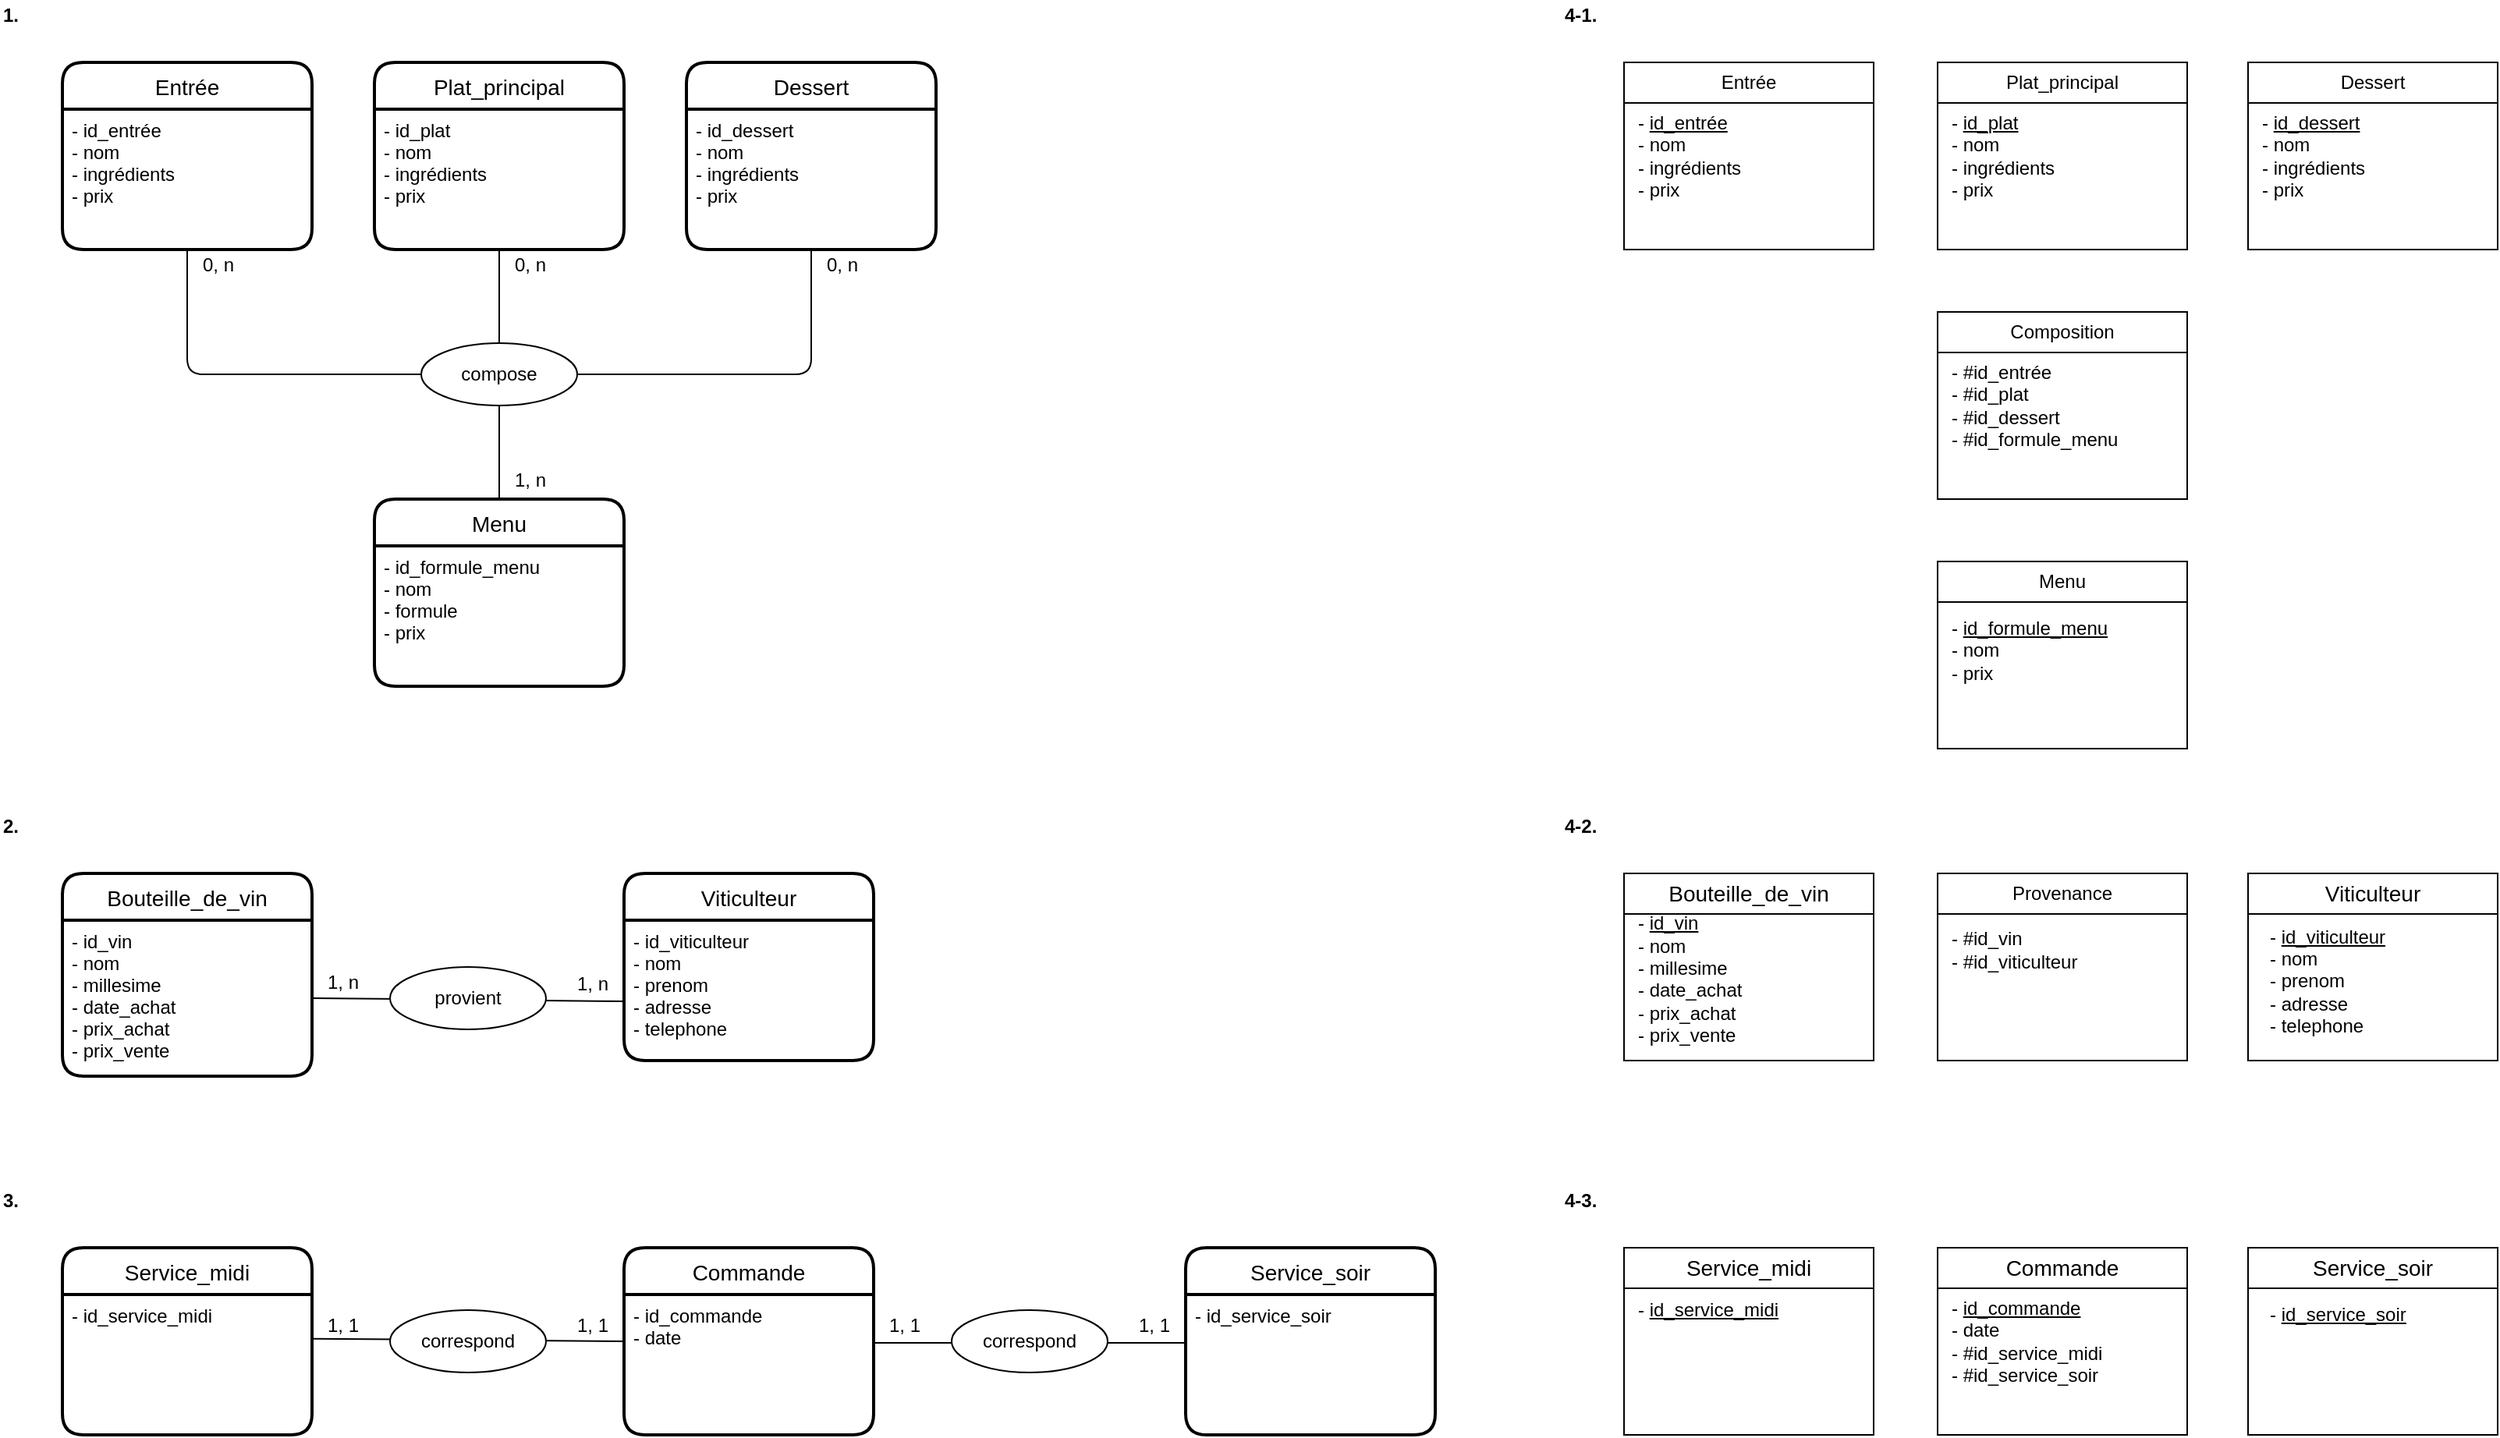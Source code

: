 <mxfile version="13.1.11" type="device"><diagram id="fvf1hCZEfnmPJ_W0ZCev" name="Page-1"><mxGraphModel dx="1662" dy="846" grid="1" gridSize="10" guides="1" tooltips="1" connect="1" arrows="1" fold="1" page="1" pageScale="1" pageWidth="827" pageHeight="1169" math="0" shadow="0"><root><mxCell id="0"/><mxCell id="1" parent="0"/><mxCell id="FEbOrQ4EF2UfqGUIBeIS-13" value="" style="endArrow=none;html=1;exitX=0.5;exitY=0;exitDx=0;exitDy=0;entryX=0.5;entryY=1;entryDx=0;entryDy=0;" parent="1" source="FEbOrQ4EF2UfqGUIBeIS-11" target="FEbOrQ4EF2UfqGUIBeIS-8" edge="1"><mxGeometry width="50" height="50" relative="1" as="geometry"><mxPoint x="340" y="300" as="sourcePoint"/><mxPoint x="390" y="250" as="targetPoint"/></mxGeometry></mxCell><mxCell id="FEbOrQ4EF2UfqGUIBeIS-15" value="" style="endArrow=none;html=1;entryX=0.5;entryY=1;entryDx=0;entryDy=0;exitX=0;exitY=0.5;exitDx=0;exitDy=0;" parent="1" source="-DSNOSKZMQC8jBsX_h12-8" target="FEbOrQ4EF2UfqGUIBeIS-6" edge="1"><mxGeometry width="50" height="50" relative="1" as="geometry"><mxPoint x="280" y="280" as="sourcePoint"/><mxPoint x="390" y="240" as="targetPoint"/><Array as="points"><mxPoint x="140" y="280"/></Array></mxGeometry></mxCell><mxCell id="FEbOrQ4EF2UfqGUIBeIS-16" value="" style="endArrow=none;html=1;entryX=0.5;entryY=1;entryDx=0;entryDy=0;exitX=1;exitY=0.5;exitDx=0;exitDy=0;" parent="1" source="-DSNOSKZMQC8jBsX_h12-8" target="FEbOrQ4EF2UfqGUIBeIS-10" edge="1"><mxGeometry width="50" height="50" relative="1" as="geometry"><mxPoint x="400" y="280" as="sourcePoint"/><mxPoint x="390" y="240" as="targetPoint"/><Array as="points"><mxPoint x="540" y="280"/></Array></mxGeometry></mxCell><mxCell id="FEbOrQ4EF2UfqGUIBeIS-18" value="1, n" style="text;html=1;strokeColor=none;fillColor=none;align=center;verticalAlign=middle;whiteSpace=wrap;rounded=0;" parent="1" vertex="1"><mxGeometry x="340" y="338" width="40" height="20" as="geometry"/></mxCell><mxCell id="FEbOrQ4EF2UfqGUIBeIS-19" value="0, n" style="text;html=1;strokeColor=none;fillColor=none;align=center;verticalAlign=middle;whiteSpace=wrap;rounded=0;" parent="1" vertex="1"><mxGeometry x="340" y="200" width="40" height="20" as="geometry"/></mxCell><mxCell id="FEbOrQ4EF2UfqGUIBeIS-20" value="0, n" style="text;html=1;strokeColor=none;fillColor=none;align=center;verticalAlign=middle;whiteSpace=wrap;rounded=0;" parent="1" vertex="1"><mxGeometry x="540" y="200" width="40" height="20" as="geometry"/></mxCell><mxCell id="FEbOrQ4EF2UfqGUIBeIS-21" value="0, n" style="text;html=1;strokeColor=none;fillColor=none;align=center;verticalAlign=middle;whiteSpace=wrap;rounded=0;" parent="1" vertex="1"><mxGeometry x="140" y="200" width="40" height="20" as="geometry"/></mxCell><mxCell id="FEbOrQ4EF2UfqGUIBeIS-33" value="&lt;b&gt;1.&lt;/b&gt;" style="text;html=1;strokeColor=none;fillColor=none;align=left;verticalAlign=middle;whiteSpace=wrap;rounded=0;" parent="1" vertex="1"><mxGeometry x="20" y="40" width="40" height="20" as="geometry"/></mxCell><mxCell id="FEbOrQ4EF2UfqGUIBeIS-34" value="&lt;b&gt;2.&lt;/b&gt;" style="text;html=1;strokeColor=none;fillColor=none;align=left;verticalAlign=middle;whiteSpace=wrap;rounded=0;" parent="1" vertex="1"><mxGeometry x="20" y="560" width="40" height="20" as="geometry"/></mxCell><mxCell id="-DSNOSKZMQC8jBsX_h12-8" value="compose" style="ellipse;whiteSpace=wrap;html=1;align=center;" parent="1" vertex="1"><mxGeometry x="290" y="260" width="100" height="40" as="geometry"/></mxCell><mxCell id="-DSNOSKZMQC8jBsX_h12-12" value="" style="endArrow=none;html=1;exitX=1;exitY=0.5;exitDx=0;exitDy=0;entryX=-0.006;entryY=0.578;entryDx=0;entryDy=0;entryPerimeter=0;" parent="1" source="FEbOrQ4EF2UfqGUIBeIS-40" edge="1" target="-DSNOSKZMQC8jBsX_h12-4"><mxGeometry width="50" height="50" relative="1" as="geometry"><mxPoint x="310" y="550" as="sourcePoint"/><mxPoint x="460" y="682" as="targetPoint"/></mxGeometry></mxCell><mxCell id="-DSNOSKZMQC8jBsX_h12-13" value="provient" style="ellipse;whiteSpace=wrap;html=1;align=center;" parent="1" vertex="1"><mxGeometry x="270" y="660" width="100" height="40" as="geometry"/></mxCell><mxCell id="-DSNOSKZMQC8jBsX_h12-14" value="1, n" style="text;html=1;strokeColor=none;fillColor=none;align=center;verticalAlign=middle;whiteSpace=wrap;rounded=0;" parent="1" vertex="1"><mxGeometry x="220" y="660" width="40" height="20" as="geometry"/></mxCell><mxCell id="-DSNOSKZMQC8jBsX_h12-15" value="1, n" style="text;html=1;strokeColor=none;fillColor=none;align=center;verticalAlign=middle;whiteSpace=wrap;rounded=0;" parent="1" vertex="1"><mxGeometry x="380" y="661" width="40" height="20" as="geometry"/></mxCell><mxCell id="-DSNOSKZMQC8jBsX_h12-17" value="&lt;b&gt;3.&lt;/b&gt;" style="text;html=1;strokeColor=none;fillColor=none;align=left;verticalAlign=middle;whiteSpace=wrap;rounded=0;" parent="1" vertex="1"><mxGeometry x="20" y="800" width="40" height="20" as="geometry"/></mxCell><mxCell id="-DSNOSKZMQC8jBsX_h12-55" value="1, 1" style="text;html=1;strokeColor=none;fillColor=none;align=center;verticalAlign=middle;whiteSpace=wrap;rounded=0;" parent="1" vertex="1"><mxGeometry x="580" y="880" width="40" height="20" as="geometry"/></mxCell><mxCell id="-DSNOSKZMQC8jBsX_h12-56" value="1, 1" style="text;html=1;strokeColor=none;fillColor=none;align=center;verticalAlign=middle;whiteSpace=wrap;rounded=0;" parent="1" vertex="1"><mxGeometry x="380" y="880" width="40" height="20" as="geometry"/></mxCell><mxCell id="-DSNOSKZMQC8jBsX_h12-68" value="1, 1" style="text;html=1;strokeColor=none;fillColor=none;align=center;verticalAlign=middle;whiteSpace=wrap;rounded=0;" parent="1" vertex="1"><mxGeometry x="740" y="880" width="40" height="20" as="geometry"/></mxCell><mxCell id="-DSNOSKZMQC8jBsX_h12-69" value="1, 1" style="text;html=1;strokeColor=none;fillColor=none;align=center;verticalAlign=middle;whiteSpace=wrap;rounded=0;" parent="1" vertex="1"><mxGeometry x="220" y="880" width="40" height="20" as="geometry"/></mxCell><mxCell id="-DSNOSKZMQC8jBsX_h12-73" value="" style="endArrow=none;html=1;entryX=0;entryY=0.5;entryDx=0;entryDy=0;exitX=1;exitY=0.5;exitDx=0;exitDy=0;" parent="1" edge="1"><mxGeometry width="50" height="50" relative="1" as="geometry"><mxPoint x="580" y="901" as="sourcePoint"/><mxPoint x="780" y="901" as="targetPoint"/></mxGeometry></mxCell><mxCell id="-DSNOSKZMQC8jBsX_h12-78" value="" style="shape=internalStorage;whiteSpace=wrap;html=1;backgroundOutline=1;dx=0;dy=26;" parent="1" vertex="1"><mxGeometry x="1061" y="80" width="160" height="120" as="geometry"/></mxCell><mxCell id="-DSNOSKZMQC8jBsX_h12-79" value="Entrée" style="text;html=1;strokeColor=none;fillColor=none;align=center;verticalAlign=middle;whiteSpace=wrap;rounded=0;" parent="1" vertex="1"><mxGeometry x="1121" y="83" width="40" height="20" as="geometry"/></mxCell><mxCell id="-DSNOSKZMQC8jBsX_h12-80" value="- &lt;u&gt;id_entrée&lt;/u&gt;&lt;br style=&quot;padding: 0px ; margin: 0px&quot;&gt;- nom&lt;br style=&quot;padding: 0px ; margin: 0px&quot;&gt;- ingrédients&lt;br style=&quot;padding: 0px ; margin: 0px&quot;&gt;- prix" style="text;html=1;align=left;verticalAlign=middle;resizable=0;points=[];autosize=1;" parent="1" vertex="1"><mxGeometry x="1068" y="110" width="80" height="60" as="geometry"/></mxCell><mxCell id="-DSNOSKZMQC8jBsX_h12-87" value="" style="shape=internalStorage;whiteSpace=wrap;html=1;backgroundOutline=1;dx=0;dy=26;" parent="1" vertex="1"><mxGeometry x="1262" y="80" width="160" height="120" as="geometry"/></mxCell><mxCell id="-DSNOSKZMQC8jBsX_h12-88" value="Plat_principal" style="text;html=1;strokeColor=none;fillColor=none;align=center;verticalAlign=middle;whiteSpace=wrap;rounded=0;" parent="1" vertex="1"><mxGeometry x="1322" y="83" width="40" height="20" as="geometry"/></mxCell><mxCell id="-DSNOSKZMQC8jBsX_h12-89" value="- &lt;u&gt;id_plat&lt;/u&gt;&lt;br style=&quot;padding: 0px ; margin: 0px&quot;&gt;- nom&lt;br style=&quot;padding: 0px ; margin: 0px&quot;&gt;- ingrédients&lt;br style=&quot;padding: 0px ; margin: 0px&quot;&gt;- prix" style="text;html=1;align=left;verticalAlign=middle;resizable=0;points=[];autosize=1;" parent="1" vertex="1"><mxGeometry x="1269" y="110" width="80" height="60" as="geometry"/></mxCell><mxCell id="-DSNOSKZMQC8jBsX_h12-90" value="" style="shape=internalStorage;whiteSpace=wrap;html=1;backgroundOutline=1;dx=0;dy=26;" parent="1" vertex="1"><mxGeometry x="1262" y="400" width="160" height="120" as="geometry"/></mxCell><mxCell id="-DSNOSKZMQC8jBsX_h12-91" value="Menu" style="text;html=1;strokeColor=none;fillColor=none;align=center;verticalAlign=middle;whiteSpace=wrap;rounded=0;" parent="1" vertex="1"><mxGeometry x="1322" y="403" width="40" height="20" as="geometry"/></mxCell><mxCell id="-DSNOSKZMQC8jBsX_h12-92" value="- &lt;u&gt;id_formule_menu&lt;/u&gt;&lt;br style=&quot;padding: 0px ; margin: 0px&quot;&gt;- nom&lt;br style=&quot;padding: 0px ; margin: 0px&quot;&gt;- prix" style="text;html=1;align=left;verticalAlign=middle;resizable=0;points=[];autosize=1;" parent="1" vertex="1"><mxGeometry x="1269" y="432" width="120" height="50" as="geometry"/></mxCell><mxCell id="-DSNOSKZMQC8jBsX_h12-93" value="" style="shape=internalStorage;whiteSpace=wrap;html=1;backgroundOutline=1;dx=0;dy=26;" parent="1" vertex="1"><mxGeometry x="1461" y="80" width="160" height="120" as="geometry"/></mxCell><mxCell id="-DSNOSKZMQC8jBsX_h12-94" value="Dessert" style="text;html=1;strokeColor=none;fillColor=none;align=center;verticalAlign=middle;whiteSpace=wrap;rounded=0;" parent="1" vertex="1"><mxGeometry x="1521" y="83" width="40" height="20" as="geometry"/></mxCell><mxCell id="-DSNOSKZMQC8jBsX_h12-95" value="- &lt;u&gt;id_dessert&lt;/u&gt;&lt;br style=&quot;padding: 0px ; margin: 0px&quot;&gt;- nom&lt;br style=&quot;padding: 0px ; margin: 0px&quot;&gt;- ingrédients&lt;br style=&quot;padding: 0px ; margin: 0px&quot;&gt;- prix" style="text;html=1;align=left;verticalAlign=middle;resizable=0;points=[];autosize=1;" parent="1" vertex="1"><mxGeometry x="1468" y="110" width="80" height="60" as="geometry"/></mxCell><mxCell id="-DSNOSKZMQC8jBsX_h12-104" value="" style="shape=internalStorage;whiteSpace=wrap;html=1;backgroundOutline=1;dx=0;dy=26;" parent="1" vertex="1"><mxGeometry x="1262" y="240" width="160" height="120" as="geometry"/></mxCell><mxCell id="-DSNOSKZMQC8jBsX_h12-105" value="Composition" style="text;html=1;strokeColor=none;fillColor=none;align=center;verticalAlign=middle;whiteSpace=wrap;rounded=0;" parent="1" vertex="1"><mxGeometry x="1322" y="243" width="40" height="20" as="geometry"/></mxCell><mxCell id="-DSNOSKZMQC8jBsX_h12-106" value="&lt;span&gt;- #id_entrée&lt;/span&gt;&lt;br style=&quot;padding: 0px ; margin: 0px&quot;&gt;- #id_plat&lt;br&gt;- #id_dessert&lt;br&gt;- #id_formule_menu" style="text;html=1;align=left;verticalAlign=middle;resizable=0;points=[];autosize=1;" parent="1" vertex="1"><mxGeometry x="1269" y="270" width="120" height="60" as="geometry"/></mxCell><mxCell id="-DSNOSKZMQC8jBsX_h12-108" value="&lt;b&gt;4-1.&lt;/b&gt;" style="text;html=1;strokeColor=none;fillColor=none;align=left;verticalAlign=middle;whiteSpace=wrap;rounded=0;" parent="1" vertex="1"><mxGeometry x="1021" y="40" width="40" height="20" as="geometry"/></mxCell><mxCell id="-DSNOSKZMQC8jBsX_h12-109" value="&lt;b&gt;4-2.&lt;/b&gt;" style="text;html=1;strokeColor=none;fillColor=none;align=left;verticalAlign=middle;whiteSpace=wrap;rounded=0;" parent="1" vertex="1"><mxGeometry x="1021" y="560" width="40" height="20" as="geometry"/></mxCell><mxCell id="-DSNOSKZMQC8jBsX_h12-110" value="&lt;b&gt;4-3.&lt;/b&gt;" style="text;html=1;strokeColor=none;fillColor=none;align=left;verticalAlign=middle;whiteSpace=wrap;rounded=0;" parent="1" vertex="1"><mxGeometry x="1021" y="800" width="40" height="20" as="geometry"/></mxCell><mxCell id="-DSNOSKZMQC8jBsX_h12-111" value="" style="shape=internalStorage;whiteSpace=wrap;html=1;backgroundOutline=1;dx=0;dy=26;" parent="1" vertex="1"><mxGeometry x="1061" y="600" width="160" height="120" as="geometry"/></mxCell><mxCell id="-DSNOSKZMQC8jBsX_h12-112" value="&lt;span style=&quot;font-size: 14px&quot;&gt;Bouteille_de_vin&lt;/span&gt;" style="text;html=1;strokeColor=none;fillColor=none;align=center;verticalAlign=middle;whiteSpace=wrap;rounded=0;" parent="1" vertex="1"><mxGeometry x="1121" y="603" width="40" height="20" as="geometry"/></mxCell><mxCell id="-DSNOSKZMQC8jBsX_h12-113" value="- &lt;u&gt;id_vin&lt;br&gt;&lt;/u&gt;- nom&lt;br style=&quot;padding: 0px ; margin: 0px&quot;&gt;- millesime&lt;br style=&quot;padding: 0px ; margin: 0px&quot;&gt;- date_achat&lt;br style=&quot;padding: 0px ; margin: 0px&quot;&gt;- prix_achat&lt;br style=&quot;padding: 0px ; margin: 0px&quot;&gt;- prix_vente&lt;div style=&quot;padding: 0px ; margin: 0px&quot;&gt;&lt;br style=&quot;padding: 0px ; margin: 0px&quot;&gt;&lt;/div&gt;" style="text;html=1;align=left;verticalAlign=middle;resizable=0;points=[];autosize=1;" parent="1" vertex="1"><mxGeometry x="1068" y="625" width="80" height="100" as="geometry"/></mxCell><mxCell id="-DSNOSKZMQC8jBsX_h12-114" value="" style="shape=internalStorage;whiteSpace=wrap;html=1;backgroundOutline=1;dx=0;dy=26;" parent="1" vertex="1"><mxGeometry x="1262" y="600" width="160" height="120" as="geometry"/></mxCell><mxCell id="-DSNOSKZMQC8jBsX_h12-115" value="Provenance" style="text;html=1;strokeColor=none;fillColor=none;align=center;verticalAlign=middle;whiteSpace=wrap;rounded=0;" parent="1" vertex="1"><mxGeometry x="1322" y="603" width="40" height="20" as="geometry"/></mxCell><mxCell id="-DSNOSKZMQC8jBsX_h12-116" value="- #id_vin&lt;br&gt;- #id_viticulteur" style="text;html=1;align=left;verticalAlign=middle;resizable=0;points=[];autosize=1;" parent="1" vertex="1"><mxGeometry x="1269" y="634" width="100" height="30" as="geometry"/></mxCell><mxCell id="-DSNOSKZMQC8jBsX_h12-117" value="" style="shape=internalStorage;whiteSpace=wrap;html=1;backgroundOutline=1;dx=0;dy=26;" parent="1" vertex="1"><mxGeometry x="1461" y="600" width="160" height="120" as="geometry"/></mxCell><mxCell id="-DSNOSKZMQC8jBsX_h12-118" value="&lt;span style=&quot;font-size: 14px&quot;&gt;Viticulteur&lt;/span&gt;" style="text;html=1;strokeColor=none;fillColor=none;align=center;verticalAlign=middle;whiteSpace=wrap;rounded=0;" parent="1" vertex="1"><mxGeometry x="1521" y="603" width="40" height="20" as="geometry"/></mxCell><mxCell id="-DSNOSKZMQC8jBsX_h12-119" value="- &lt;u&gt;id_viticulteur&lt;/u&gt;&lt;br style=&quot;padding: 0px ; margin: 0px&quot;&gt;- nom&lt;br style=&quot;padding: 0px ; margin: 0px&quot;&gt;- prenom&lt;br style=&quot;padding: 0px ; margin: 0px&quot;&gt;- adresse&lt;br style=&quot;padding: 0px ; margin: 0px&quot;&gt;- telephone" style="text;html=1;align=left;verticalAlign=middle;resizable=0;points=[];autosize=1;" parent="1" vertex="1"><mxGeometry x="1473" y="629" width="90" height="80" as="geometry"/></mxCell><mxCell id="-DSNOSKZMQC8jBsX_h12-121" value="" style="shape=internalStorage;whiteSpace=wrap;html=1;backgroundOutline=1;dx=0;dy=26;" parent="1" vertex="1"><mxGeometry x="1061" y="840" width="160" height="120" as="geometry"/></mxCell><mxCell id="-DSNOSKZMQC8jBsX_h12-122" value="&lt;span style=&quot;font-size: 14px&quot;&gt;Service_midi&lt;/span&gt;" style="text;html=1;strokeColor=none;fillColor=none;align=center;verticalAlign=middle;whiteSpace=wrap;rounded=0;" parent="1" vertex="1"><mxGeometry x="1121" y="843" width="40" height="20" as="geometry"/></mxCell><mxCell id="-DSNOSKZMQC8jBsX_h12-123" value="- &lt;u&gt;id_service_midi&lt;/u&gt;" style="text;html=1;align=left;verticalAlign=middle;resizable=0;points=[];autosize=1;" parent="1" vertex="1"><mxGeometry x="1068" y="870" width="110" height="20" as="geometry"/></mxCell><mxCell id="-DSNOSKZMQC8jBsX_h12-124" value="" style="shape=internalStorage;whiteSpace=wrap;html=1;backgroundOutline=1;dx=0;dy=26;" parent="1" vertex="1"><mxGeometry x="1262" y="840" width="160" height="120" as="geometry"/></mxCell><mxCell id="-DSNOSKZMQC8jBsX_h12-125" value="&lt;span style=&quot;font-size: 14px&quot;&gt;Commande&lt;/span&gt;" style="text;html=1;strokeColor=none;fillColor=none;align=center;verticalAlign=middle;whiteSpace=wrap;rounded=0;" parent="1" vertex="1"><mxGeometry x="1322" y="843" width="40" height="20" as="geometry"/></mxCell><mxCell id="-DSNOSKZMQC8jBsX_h12-126" value="- &lt;u&gt;id_commande&lt;/u&gt;&lt;div style=&quot;padding: 0px ; margin: 0px&quot;&gt;- date&lt;/div&gt;&lt;div style=&quot;padding: 0px ; margin: 0px&quot;&gt;- #id_service_midi&lt;/div&gt;&lt;div style=&quot;padding: 0px ; margin: 0px&quot;&gt;- #id_service_soir&lt;/div&gt;" style="text;html=1;align=left;verticalAlign=middle;resizable=0;points=[];autosize=1;" parent="1" vertex="1"><mxGeometry x="1269" y="870" width="110" height="60" as="geometry"/></mxCell><mxCell id="-DSNOSKZMQC8jBsX_h12-127" value="" style="shape=internalStorage;whiteSpace=wrap;html=1;backgroundOutline=1;dx=0;dy=26;" parent="1" vertex="1"><mxGeometry x="1461" y="840" width="160" height="120" as="geometry"/></mxCell><mxCell id="-DSNOSKZMQC8jBsX_h12-128" value="&lt;span style=&quot;font-size: 14px&quot;&gt;Service_soir&lt;/span&gt;" style="text;html=1;strokeColor=none;fillColor=none;align=center;verticalAlign=middle;whiteSpace=wrap;rounded=0;" parent="1" vertex="1"><mxGeometry x="1521" y="843" width="40" height="20" as="geometry"/></mxCell><mxCell id="-DSNOSKZMQC8jBsX_h12-129" value="- &lt;u&gt;id_service_soir&lt;/u&gt;&lt;div style=&quot;padding: 0px ; margin: 0px&quot;&gt;&lt;br style=&quot;padding: 0px ; margin: 0px&quot;&gt;&lt;/div&gt;" style="text;html=1;align=left;verticalAlign=middle;resizable=0;points=[];autosize=1;" parent="1" vertex="1"><mxGeometry x="1473" y="875" width="100" height="30" as="geometry"/></mxCell><mxCell id="-DSNOSKZMQC8jBsX_h12-132" value="correspond" style="ellipse;whiteSpace=wrap;html=1;align=center;" parent="1" vertex="1"><mxGeometry x="630" y="880" width="100" height="40" as="geometry"/></mxCell><mxCell id="-DSNOSKZMQC8jBsX_h12-133" value="" style="endArrow=none;html=1;entryX=1.005;entryY=0.315;entryDx=0;entryDy=0;exitX=1;exitY=1;exitDx=0;exitDy=0;entryPerimeter=0;" parent="1" source="-DSNOSKZMQC8jBsX_h12-56" target="-DSNOSKZMQC8jBsX_h12-39" edge="1"><mxGeometry width="50" height="50" relative="1" as="geometry"><mxPoint x="830" y="990" as="sourcePoint"/><mxPoint x="880" y="940" as="targetPoint"/></mxGeometry></mxCell><mxCell id="-DSNOSKZMQC8jBsX_h12-130" value="correspond" style="ellipse;whiteSpace=wrap;html=1;align=center;" parent="1" vertex="1"><mxGeometry x="270" y="880" width="100" height="40" as="geometry"/></mxCell><mxCell id="FEbOrQ4EF2UfqGUIBeIS-5" value="Entrée" style="swimlane;childLayout=stackLayout;horizontal=1;startSize=30;horizontalStack=0;rounded=1;fontSize=14;fontStyle=0;strokeWidth=2;resizeParent=0;resizeLast=1;shadow=0;dashed=0;align=center;" parent="1" vertex="1"><mxGeometry x="60" y="80" width="160" height="120" as="geometry"/></mxCell><mxCell id="FEbOrQ4EF2UfqGUIBeIS-6" value="- id_entrée&#10;- nom&#10;- ingrédients&#10;- prix" style="align=left;strokeColor=none;fillColor=none;spacingLeft=4;fontSize=12;verticalAlign=top;resizable=0;rotatable=0;part=1;" parent="FEbOrQ4EF2UfqGUIBeIS-5" vertex="1"><mxGeometry y="30" width="160" height="90" as="geometry"/></mxCell><mxCell id="FEbOrQ4EF2UfqGUIBeIS-7" value="Plat_principal" style="swimlane;childLayout=stackLayout;horizontal=1;startSize=30;horizontalStack=0;rounded=1;fontSize=14;fontStyle=0;strokeWidth=2;resizeParent=0;resizeLast=1;shadow=0;dashed=0;align=center;" parent="1" vertex="1"><mxGeometry x="260" y="80" width="160" height="120" as="geometry"/></mxCell><mxCell id="FEbOrQ4EF2UfqGUIBeIS-8" value="- id_plat&#10;- nom&#10;- ingrédients&#10;- prix" style="align=left;strokeColor=none;fillColor=none;spacingLeft=4;fontSize=12;verticalAlign=top;resizable=0;rotatable=0;part=1;" parent="FEbOrQ4EF2UfqGUIBeIS-7" vertex="1"><mxGeometry y="30" width="160" height="90" as="geometry"/></mxCell><mxCell id="FEbOrQ4EF2UfqGUIBeIS-9" value="Dessert" style="swimlane;childLayout=stackLayout;horizontal=1;startSize=30;horizontalStack=0;rounded=1;fontSize=14;fontStyle=0;strokeWidth=2;resizeParent=0;resizeLast=1;shadow=0;dashed=0;align=center;" parent="1" vertex="1"><mxGeometry x="460" y="80" width="160" height="120" as="geometry"/></mxCell><mxCell id="FEbOrQ4EF2UfqGUIBeIS-10" value="- id_dessert&#10;- nom&#10;- ingrédients&#10;- prix" style="align=left;strokeColor=none;fillColor=none;spacingLeft=4;fontSize=12;verticalAlign=top;resizable=0;rotatable=0;part=1;" parent="FEbOrQ4EF2UfqGUIBeIS-9" vertex="1"><mxGeometry y="30" width="160" height="90" as="geometry"/></mxCell><mxCell id="FEbOrQ4EF2UfqGUIBeIS-11" value="Menu" style="swimlane;childLayout=stackLayout;horizontal=1;startSize=30;horizontalStack=0;rounded=1;fontSize=14;fontStyle=0;strokeWidth=2;resizeParent=0;resizeLast=1;shadow=0;dashed=0;align=center;" parent="1" vertex="1"><mxGeometry x="260" y="360" width="160" height="120" as="geometry"/></mxCell><mxCell id="FEbOrQ4EF2UfqGUIBeIS-12" value="- id_formule_menu&#10;- nom&#10;- formule&#10;- prix" style="align=left;strokeColor=none;fillColor=none;spacingLeft=4;fontSize=12;verticalAlign=top;resizable=0;rotatable=0;part=1;" parent="FEbOrQ4EF2UfqGUIBeIS-11" vertex="1"><mxGeometry y="30" width="160" height="90" as="geometry"/></mxCell><mxCell id="FEbOrQ4EF2UfqGUIBeIS-39" value="Bouteille_de_vin" style="swimlane;childLayout=stackLayout;horizontal=1;startSize=30;horizontalStack=0;rounded=1;fontSize=14;fontStyle=0;strokeWidth=2;resizeParent=0;resizeLast=1;shadow=0;dashed=0;align=center;" parent="1" vertex="1"><mxGeometry x="60" y="600" width="160" height="130" as="geometry"/></mxCell><mxCell id="FEbOrQ4EF2UfqGUIBeIS-40" value="- id_vin&#10;- nom&#10;- millesime&#10;- date_achat&#10;- prix_achat&#10;- prix_vente&#10;" style="align=left;strokeColor=none;fillColor=none;spacingLeft=4;fontSize=12;verticalAlign=top;resizable=0;rotatable=0;part=1;" parent="FEbOrQ4EF2UfqGUIBeIS-39" vertex="1"><mxGeometry y="30" width="160" height="100" as="geometry"/></mxCell><mxCell id="-DSNOSKZMQC8jBsX_h12-41" value="Commande" style="swimlane;childLayout=stackLayout;horizontal=1;startSize=30;horizontalStack=0;rounded=1;fontSize=14;fontStyle=0;strokeWidth=2;resizeParent=0;resizeLast=1;shadow=0;dashed=0;align=center;" parent="1" vertex="1"><mxGeometry x="420" y="840" width="160" height="120" as="geometry"/></mxCell><mxCell id="-DSNOSKZMQC8jBsX_h12-42" value="- id_commande&#10;- date" style="align=left;strokeColor=none;fillColor=none;spacingLeft=4;fontSize=12;verticalAlign=top;resizable=0;rotatable=0;part=1;" parent="-DSNOSKZMQC8jBsX_h12-41" vertex="1"><mxGeometry y="30" width="160" height="90" as="geometry"/></mxCell><mxCell id="-DSNOSKZMQC8jBsX_h12-36" value="Service_soir" style="swimlane;childLayout=stackLayout;horizontal=1;startSize=30;horizontalStack=0;rounded=1;fontSize=14;fontStyle=0;strokeWidth=2;resizeParent=0;resizeLast=1;shadow=0;dashed=0;align=center;" parent="1" vertex="1"><mxGeometry x="780" y="840" width="160" height="120" as="geometry"/></mxCell><mxCell id="-DSNOSKZMQC8jBsX_h12-37" value="- id_service_soir&#10;" style="align=left;strokeColor=none;fillColor=none;spacingLeft=4;fontSize=12;verticalAlign=top;resizable=0;rotatable=0;part=1;" parent="-DSNOSKZMQC8jBsX_h12-36" vertex="1"><mxGeometry y="30" width="160" height="90" as="geometry"/></mxCell><mxCell id="-DSNOSKZMQC8jBsX_h12-38" value="Service_midi" style="swimlane;childLayout=stackLayout;horizontal=1;startSize=30;horizontalStack=0;rounded=1;fontSize=14;fontStyle=0;strokeWidth=2;resizeParent=0;resizeLast=1;shadow=0;dashed=0;align=center;" parent="1" vertex="1"><mxGeometry x="60" y="840" width="160" height="120" as="geometry"/></mxCell><mxCell id="-DSNOSKZMQC8jBsX_h12-39" value="- id_service_midi" style="align=left;strokeColor=none;fillColor=none;spacingLeft=4;fontSize=12;verticalAlign=top;resizable=0;rotatable=0;part=1;" parent="-DSNOSKZMQC8jBsX_h12-38" vertex="1"><mxGeometry y="30" width="160" height="90" as="geometry"/></mxCell><mxCell id="-DSNOSKZMQC8jBsX_h12-3" value="Viticulteur" style="swimlane;childLayout=stackLayout;horizontal=1;startSize=30;horizontalStack=0;rounded=1;fontSize=14;fontStyle=0;strokeWidth=2;resizeParent=0;resizeLast=1;shadow=0;dashed=0;align=center;" parent="1" vertex="1"><mxGeometry x="420" y="600" width="160" height="120" as="geometry"/></mxCell><mxCell id="-DSNOSKZMQC8jBsX_h12-4" value="- id_viticulteur&#10;- nom&#10;- prenom&#10;- adresse&#10;- telephone" style="align=left;strokeColor=none;fillColor=none;spacingLeft=4;fontSize=12;verticalAlign=top;resizable=0;rotatable=0;part=1;" parent="-DSNOSKZMQC8jBsX_h12-3" vertex="1"><mxGeometry y="30" width="160" height="90" as="geometry"/></mxCell></root></mxGraphModel></diagram></mxfile>